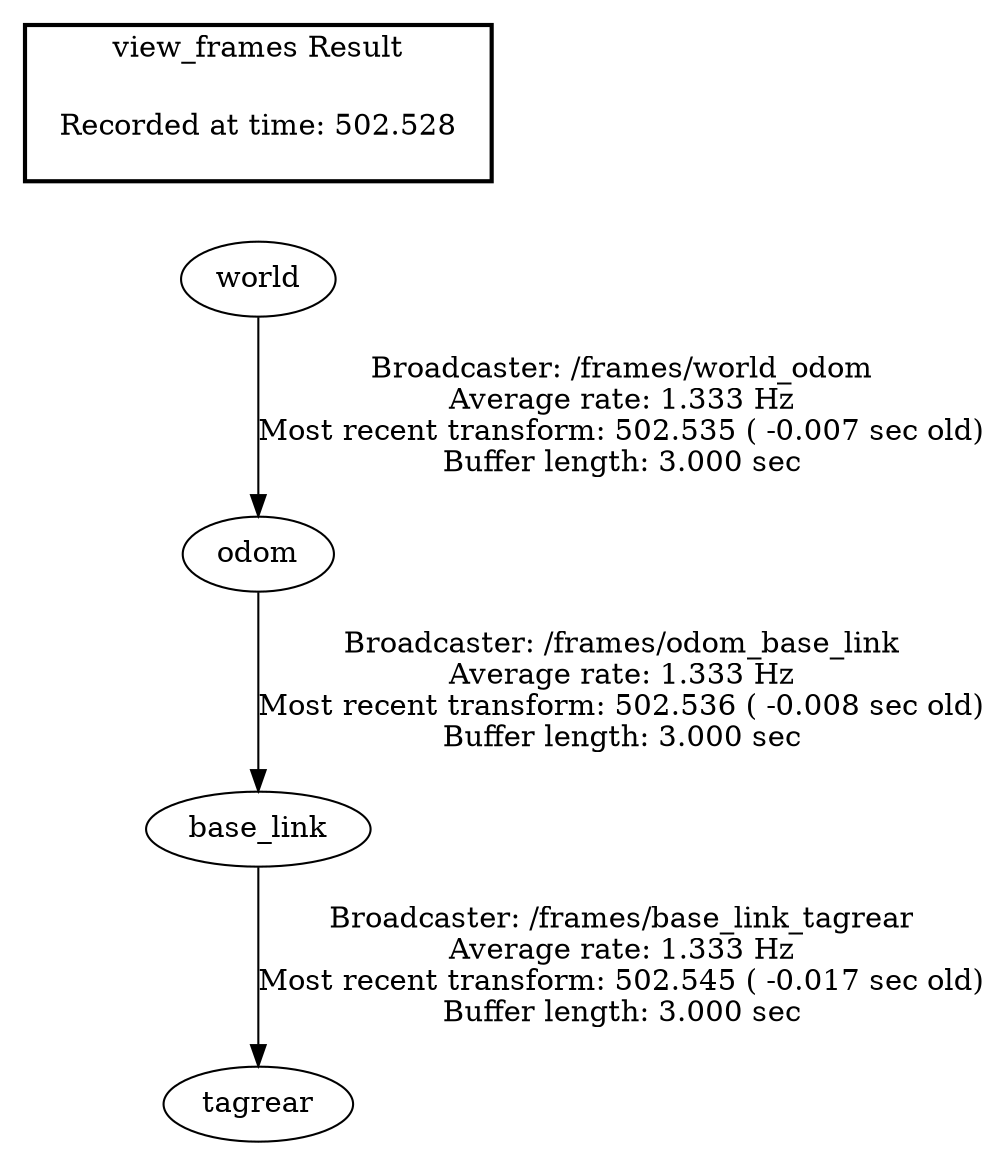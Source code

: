digraph G {
"world" -> "odom"[label="Broadcaster: /frames/world_odom\nAverage rate: 1.333 Hz\nMost recent transform: 502.535 ( -0.007 sec old)\nBuffer length: 3.000 sec\n"];
"odom" -> "base_link"[label="Broadcaster: /frames/odom_base_link\nAverage rate: 1.333 Hz\nMost recent transform: 502.536 ( -0.008 sec old)\nBuffer length: 3.000 sec\n"];
"base_link" -> "tagrear"[label="Broadcaster: /frames/base_link_tagrear\nAverage rate: 1.333 Hz\nMost recent transform: 502.545 ( -0.017 sec old)\nBuffer length: 3.000 sec\n"];
edge [style=invis];
 subgraph cluster_legend { style=bold; color=black; label ="view_frames Result";
"Recorded at time: 502.528"[ shape=plaintext ] ;
 }->"world";
}